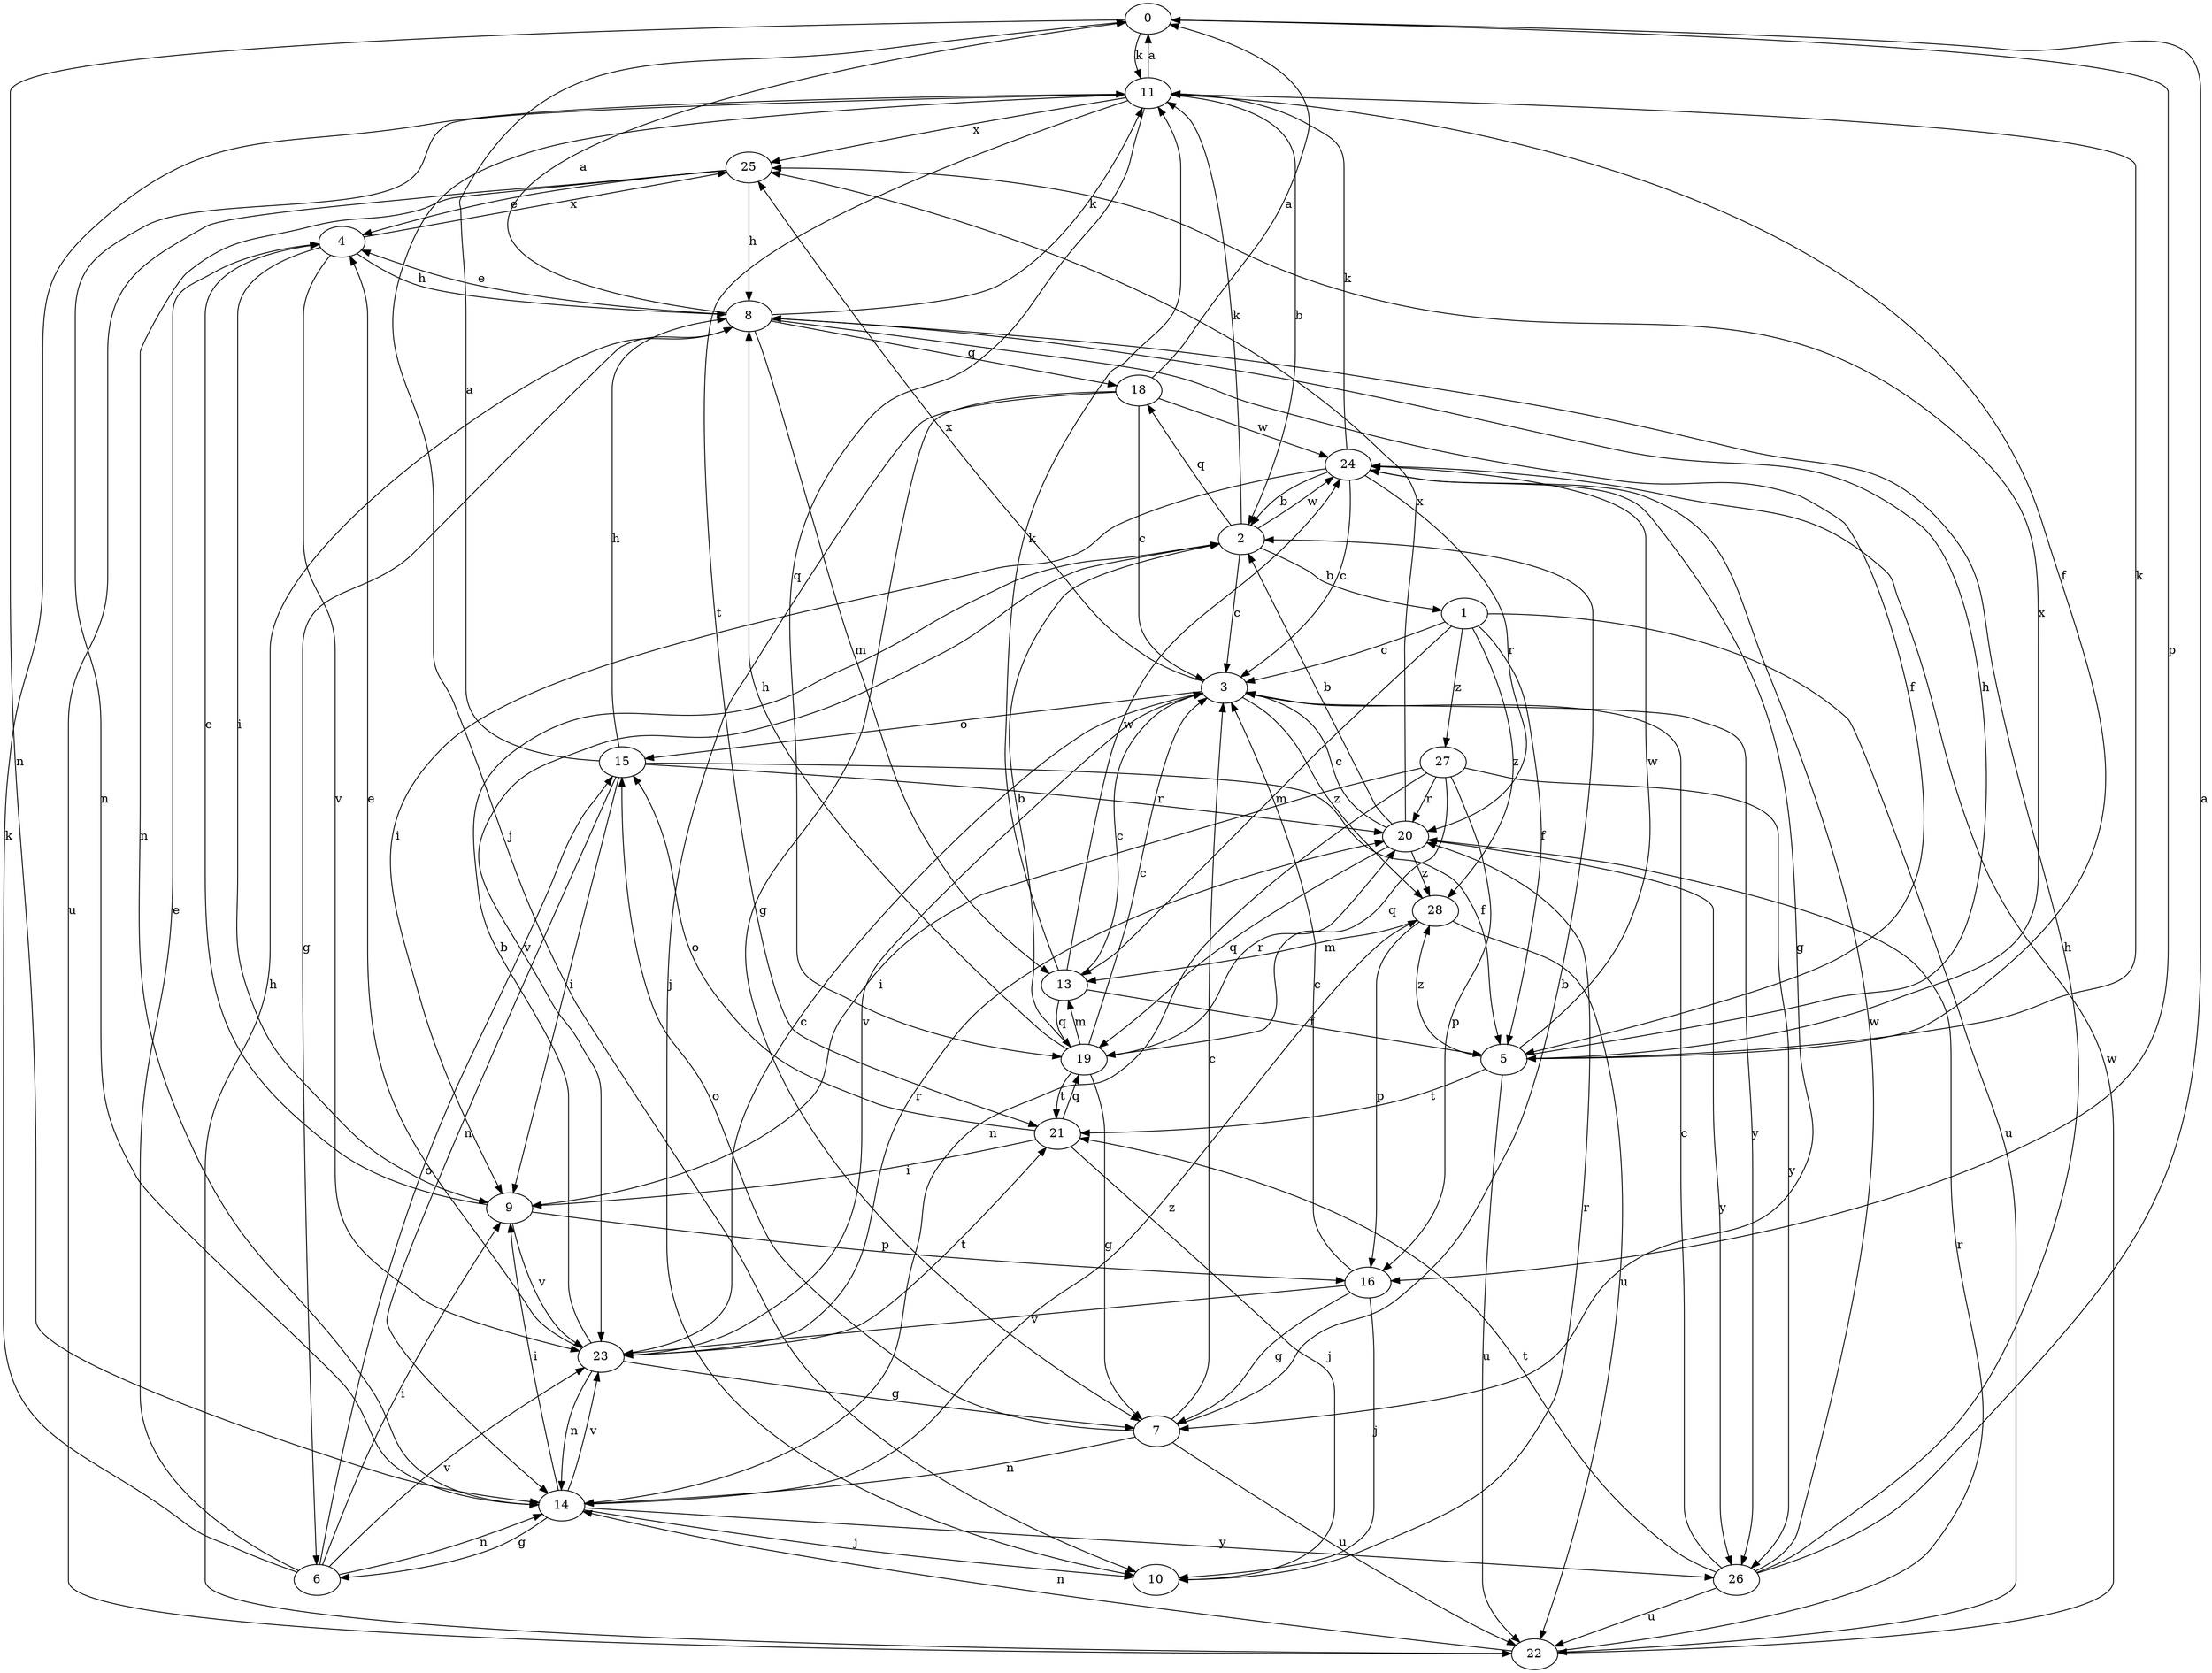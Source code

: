 strict digraph  {
0;
1;
2;
3;
4;
5;
6;
7;
8;
9;
10;
11;
13;
14;
15;
16;
18;
19;
20;
21;
22;
23;
24;
25;
26;
27;
28;
0 -> 11  [label=k];
0 -> 14  [label=n];
0 -> 16  [label=p];
1 -> 3  [label=c];
1 -> 5  [label=f];
1 -> 13  [label=m];
1 -> 22  [label=u];
1 -> 27  [label=z];
1 -> 28  [label=z];
2 -> 1  [label=b];
2 -> 3  [label=c];
2 -> 11  [label=k];
2 -> 18  [label=q];
2 -> 23  [label=v];
2 -> 24  [label=w];
3 -> 15  [label=o];
3 -> 23  [label=v];
3 -> 25  [label=x];
3 -> 26  [label=y];
3 -> 28  [label=z];
4 -> 8  [label=h];
4 -> 9  [label=i];
4 -> 23  [label=v];
4 -> 25  [label=x];
5 -> 8  [label=h];
5 -> 11  [label=k];
5 -> 21  [label=t];
5 -> 22  [label=u];
5 -> 24  [label=w];
5 -> 25  [label=x];
5 -> 28  [label=z];
6 -> 4  [label=e];
6 -> 9  [label=i];
6 -> 11  [label=k];
6 -> 14  [label=n];
6 -> 15  [label=o];
6 -> 23  [label=v];
7 -> 2  [label=b];
7 -> 3  [label=c];
7 -> 14  [label=n];
7 -> 15  [label=o];
7 -> 22  [label=u];
8 -> 0  [label=a];
8 -> 4  [label=e];
8 -> 5  [label=f];
8 -> 6  [label=g];
8 -> 11  [label=k];
8 -> 13  [label=m];
8 -> 18  [label=q];
9 -> 4  [label=e];
9 -> 16  [label=p];
9 -> 23  [label=v];
10 -> 20  [label=r];
11 -> 0  [label=a];
11 -> 2  [label=b];
11 -> 5  [label=f];
11 -> 10  [label=j];
11 -> 14  [label=n];
11 -> 19  [label=q];
11 -> 21  [label=t];
11 -> 25  [label=x];
13 -> 3  [label=c];
13 -> 5  [label=f];
13 -> 11  [label=k];
13 -> 19  [label=q];
13 -> 24  [label=w];
14 -> 6  [label=g];
14 -> 9  [label=i];
14 -> 10  [label=j];
14 -> 23  [label=v];
14 -> 26  [label=y];
14 -> 28  [label=z];
15 -> 0  [label=a];
15 -> 5  [label=f];
15 -> 8  [label=h];
15 -> 9  [label=i];
15 -> 14  [label=n];
15 -> 20  [label=r];
16 -> 3  [label=c];
16 -> 7  [label=g];
16 -> 10  [label=j];
16 -> 23  [label=v];
18 -> 0  [label=a];
18 -> 3  [label=c];
18 -> 7  [label=g];
18 -> 10  [label=j];
18 -> 24  [label=w];
19 -> 2  [label=b];
19 -> 3  [label=c];
19 -> 7  [label=g];
19 -> 8  [label=h];
19 -> 13  [label=m];
19 -> 20  [label=r];
19 -> 21  [label=t];
20 -> 2  [label=b];
20 -> 3  [label=c];
20 -> 19  [label=q];
20 -> 25  [label=x];
20 -> 26  [label=y];
20 -> 28  [label=z];
21 -> 9  [label=i];
21 -> 10  [label=j];
21 -> 15  [label=o];
21 -> 19  [label=q];
22 -> 8  [label=h];
22 -> 14  [label=n];
22 -> 20  [label=r];
22 -> 24  [label=w];
23 -> 2  [label=b];
23 -> 3  [label=c];
23 -> 4  [label=e];
23 -> 7  [label=g];
23 -> 14  [label=n];
23 -> 20  [label=r];
23 -> 21  [label=t];
24 -> 2  [label=b];
24 -> 3  [label=c];
24 -> 7  [label=g];
24 -> 9  [label=i];
24 -> 11  [label=k];
24 -> 20  [label=r];
25 -> 4  [label=e];
25 -> 8  [label=h];
25 -> 14  [label=n];
25 -> 22  [label=u];
26 -> 0  [label=a];
26 -> 3  [label=c];
26 -> 8  [label=h];
26 -> 21  [label=t];
26 -> 22  [label=u];
26 -> 24  [label=w];
27 -> 9  [label=i];
27 -> 14  [label=n];
27 -> 16  [label=p];
27 -> 19  [label=q];
27 -> 20  [label=r];
27 -> 26  [label=y];
28 -> 13  [label=m];
28 -> 16  [label=p];
28 -> 22  [label=u];
}
